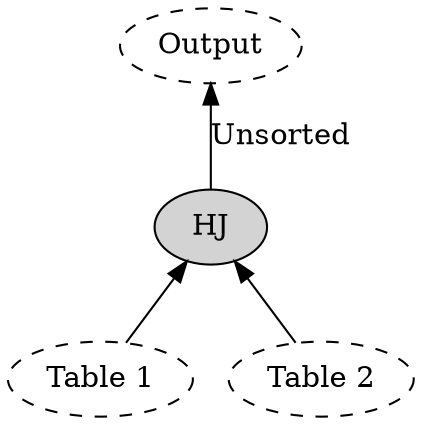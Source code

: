 digraph G {
    rankdir=BT; // Bottom to top layout
    
    node [shape=ellipse, style=dashed];

    // Nodes for tables
    table1 [label="Table 1"];
    table2 [label="Table 2"];
    
    // Node for Hash Join
    hash_join [label="HJ", style=filled];

    output [label="Output"];

    // Edges
    table1 -> hash_join;
    table2 -> hash_join;

    hash_join -> output [label="Unsorted"];
}
